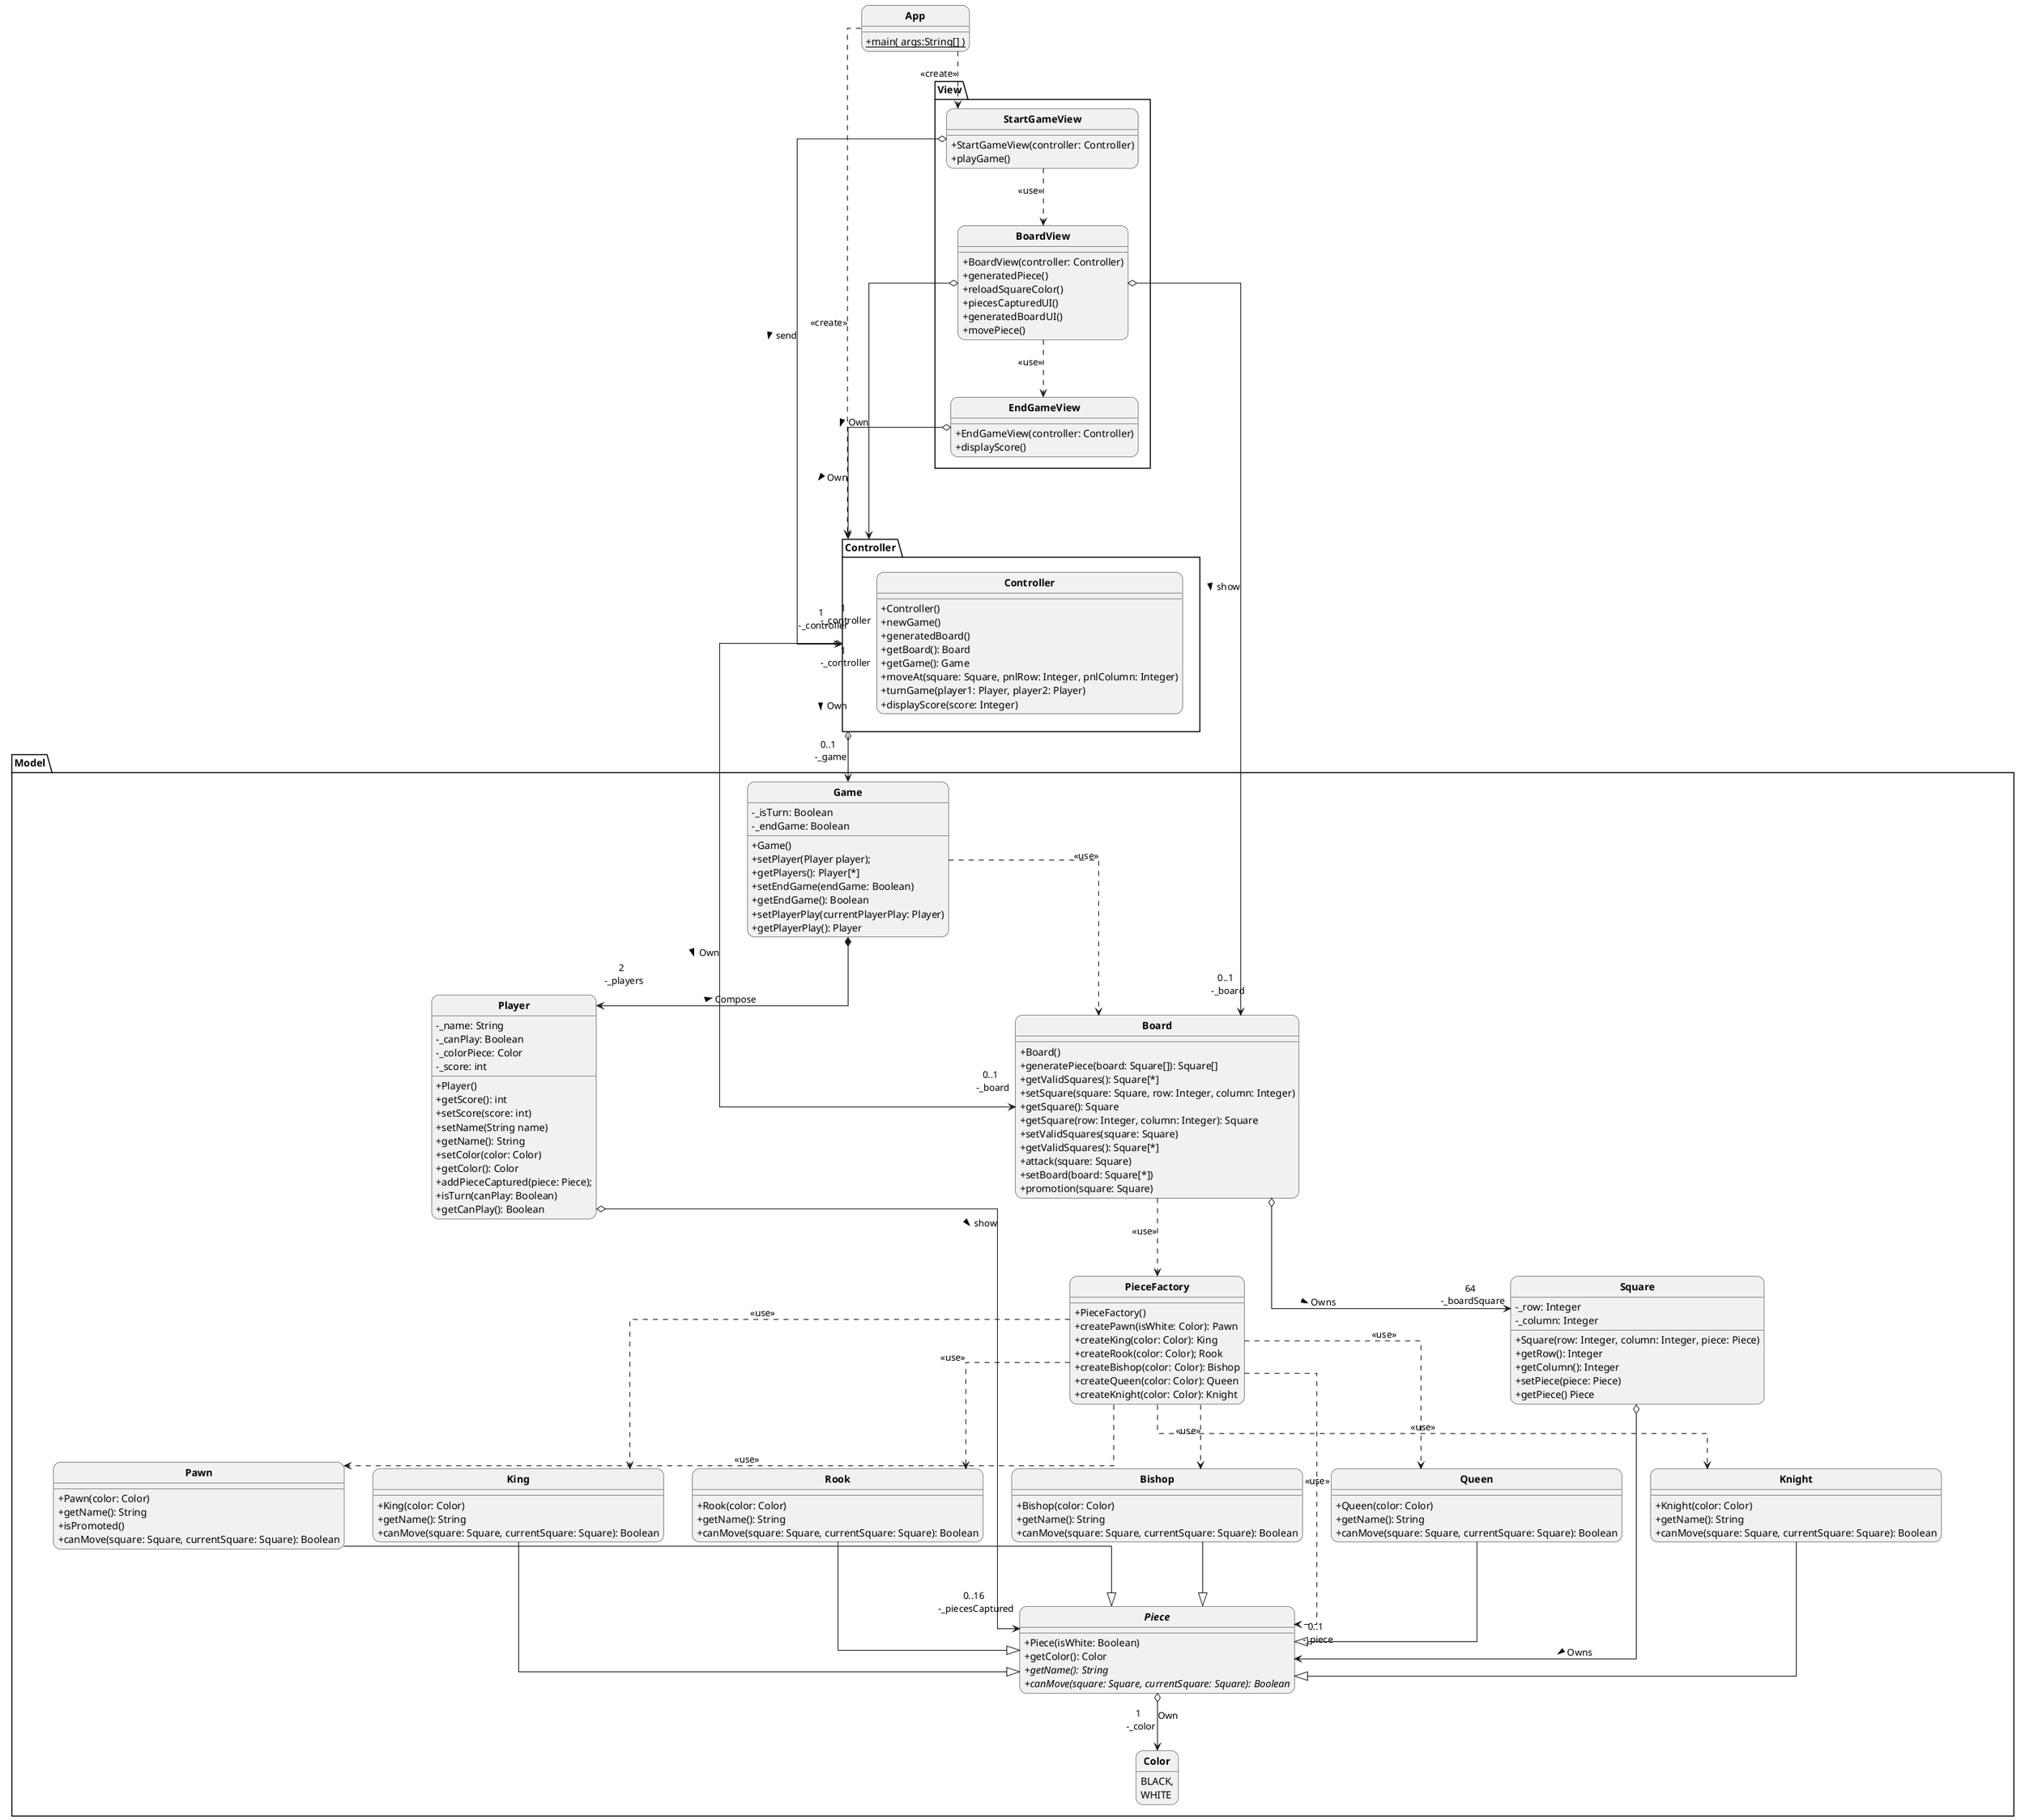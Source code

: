 @startuml

skinparam style strictuml
skinparam classAttributeIconSize 0
skinparam classFontStyle Bold
hide enum methods
skinparam roundcorner 20
skinparam linetype polyline
skinparam linetype ortho
skinparam nodesep 40
skinparam ranksep 80



class App{
 +{static} main( args:String[] )
}

package Model{
    enum Color{
       BLACK,
       WHITE
    }

    class Board{
    + Board()
    + generatePiece(board: Square[]): Square[]
    + getValidSquares(): Square[*]
    + setSquare(square: Square, row: Integer, column: Integer)
    + getSquare(): Square
    + getSquare(row: Integer, column: Integer): Square
    + setValidSquares(square: Square)
    + getValidSquares(): Square[*]
    + attack(square: Square)
    + setBoard(board: Square[*])
    + promotion(square: Square)
    }


    class Game{
    - _isTurn: Boolean
    - _endGame: Boolean
    + Game()
    + setPlayer(Player player);
    + getPlayers(): Player[*]
    + setEndGame(endGame: Boolean)
    + getEndGame(): Boolean
    + setPlayerPlay(currentPlayerPlay: Player)
    + getPlayerPlay(): Player
     }
    class Player{
    - _name: String
    - _canPlay: Boolean
    - _colorPiece: Color
    - _score: int
    + Player()
    + getScore(): int
    + setScore(score: int)
    + setName(String name)
    + getName(): String
    + setColor(color: Color)
    + getColor(): Color
    + addPieceCaptured(piece: Piece);
    + isTurn(canPlay: Boolean)
    + getCanPlay(): Boolean
    }

    class Square{
    - _row: Integer
    - _column: Integer
    + Square(row: Integer, column: Integer, piece: Piece)
    + getRow(): Integer
    + getColumn(): Integer
    + setPiece(piece: Piece)
    + getPiece() Piece
    }

    class PieceFactory{
    + PieceFactory()
    + createPawn(isWhite: Color): Pawn
    + createKing(color: Color): King
    + createRook(color: Color); Rook
    + createBishop(color: Color): Bishop
    + createQueen(color: Color): Queen
    + createKnight(color: Color): Knight
    }

    abstract Piece{
    + Piece(isWhite: Boolean)
    + getColor(): Color
    + {abstract}getName(): String
    + {abstract}canMove(square: Square, currentSquare: Square): Boolean
    }

    class Pawn{
    + Pawn(color: Color)
    + getName(): String
    + isPromoted()
    + canMove(square: Square, currentSquare: Square): Boolean
    }

    class King{
    + King(color: Color)
    + getName(): String
    + canMove(square: Square, currentSquare: Square): Boolean
    }

    class Rook{
    + Rook(color: Color)
    + getName(): String
    + canMove(square: Square, currentSquare: Square): Boolean
    }

    class Bishop{
    + Bishop(color: Color)
    + getName(): String
    + canMove(square: Square, currentSquare: Square): Boolean
    }

    class Queen{
    + Queen(color: Color)
    + getName(): String
    + canMove(square: Square, currentSquare: Square): Boolean
    }

    class Knight{
    + Knight(color: Color)
    + getName(): String
    + canMove(square: Square, currentSquare: Square): Boolean
    }

}

package Controller{

class Controller{
    + Controller()
    + newGame()
    + generatedBoard()
    + getBoard(): Board
    + getGame(): Game
    + moveAt(square: Square, pnlRow: Integer, pnlColumn: Integer)
    + turnGame(player1: Player, player2: Player)
    + displayScore(score: Integer)
}

}

package View{
class StartGameView{
    + StartGameView(controller: Controller)
    + playGame()
}
class  BoardView{
    + BoardView(controller: Controller)
    + generatedPiece()
    + reloadSquareColor()
    + piecesCapturedUI()
    + generatedBoardUI()
    + movePiece()
}
class EndGameView{
    + EndGameView(controller: Controller)
    + displayScore()
}
}

StartGameView ..> BoardView: <<use>>
BoardView ..> EndGameView: <<use>>

StartGameView o---> "1 \n -_controller\n" Controller: send >
BoardView o---> "1 \n -_controller\n" Controller: Own >
EndGameView o---> "1 \n -_controller\n" Controller: Own >

App ..> Controller : <<create>>
App ..> StartGameView : <<create>>

Controller o--> "0..1 \n -_game\n" Game: > Own
Controller o--> "0..1 \n -_board\n" Board: > Own

PieceFactory ..> Pawn : <<use>>
PieceFactory ..> King : <<use>>
PieceFactory ..> Rook : <<use>>
PieceFactory ..> Bishop : <<use>>
PieceFactory ..> Queen : <<use>>
PieceFactory ..> Knight : <<use>>
PieceFactory ..> Piece : <<use>>
Board ..> PieceFactory : <<use>>

Board o--> "64 \n -_boardSquare" Square: > Owns

Pawn --|> Piece
King --|> Piece
Rook --|> Piece
Bishop --|> Piece
Queen --|> Piece
Knight --|> Piece

Game *--> "2 \n -_players\n" Player:  Compose <
Player o--> "0..16 \n -_piecesCaptured\n" Piece: > show
Square o--> "0..1 \n -_piece\n" Piece: > Owns
Piece o--> "1 \n -_color\n" Color: Own
BoardView o--> "0..1 \n -_board\n" Board: show >
Game ..> Board: <<use>>
@enduml
